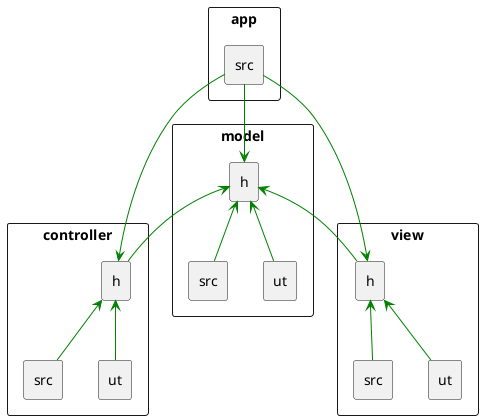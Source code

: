 @startuml

rectangle app {
    rectangle  src as app_src
}

rectangle controller {
    rectangle  h as controller_h
    rectangle  src as controller_src
    rectangle  ut as controller_ut
}

rectangle model {
    rectangle  h as model_h
    rectangle  src as model_src
    rectangle  ut as model_ut
}

rectangle view {
    rectangle  h as view_h
    rectangle  src as view_src
    rectangle  ut as view_ut
}


app_src         -[#green]down-> controller_h
app_src         -[#green]down-> model_h
app_src         -[#green]down-> view_h

controller_src  -[#green]up-> controller_h
controller_h    -[#green]up-> model_h
controller_ut   -[#green]up-> controller_h

model_src       -[#green]up-> model_h
model_ut        -[#green]up-> model_h

view_src        -[#green]up-> view_h
view_h          -[#green]up-> model_h
view_ut         -[#green]up-> view_h


@enduml


